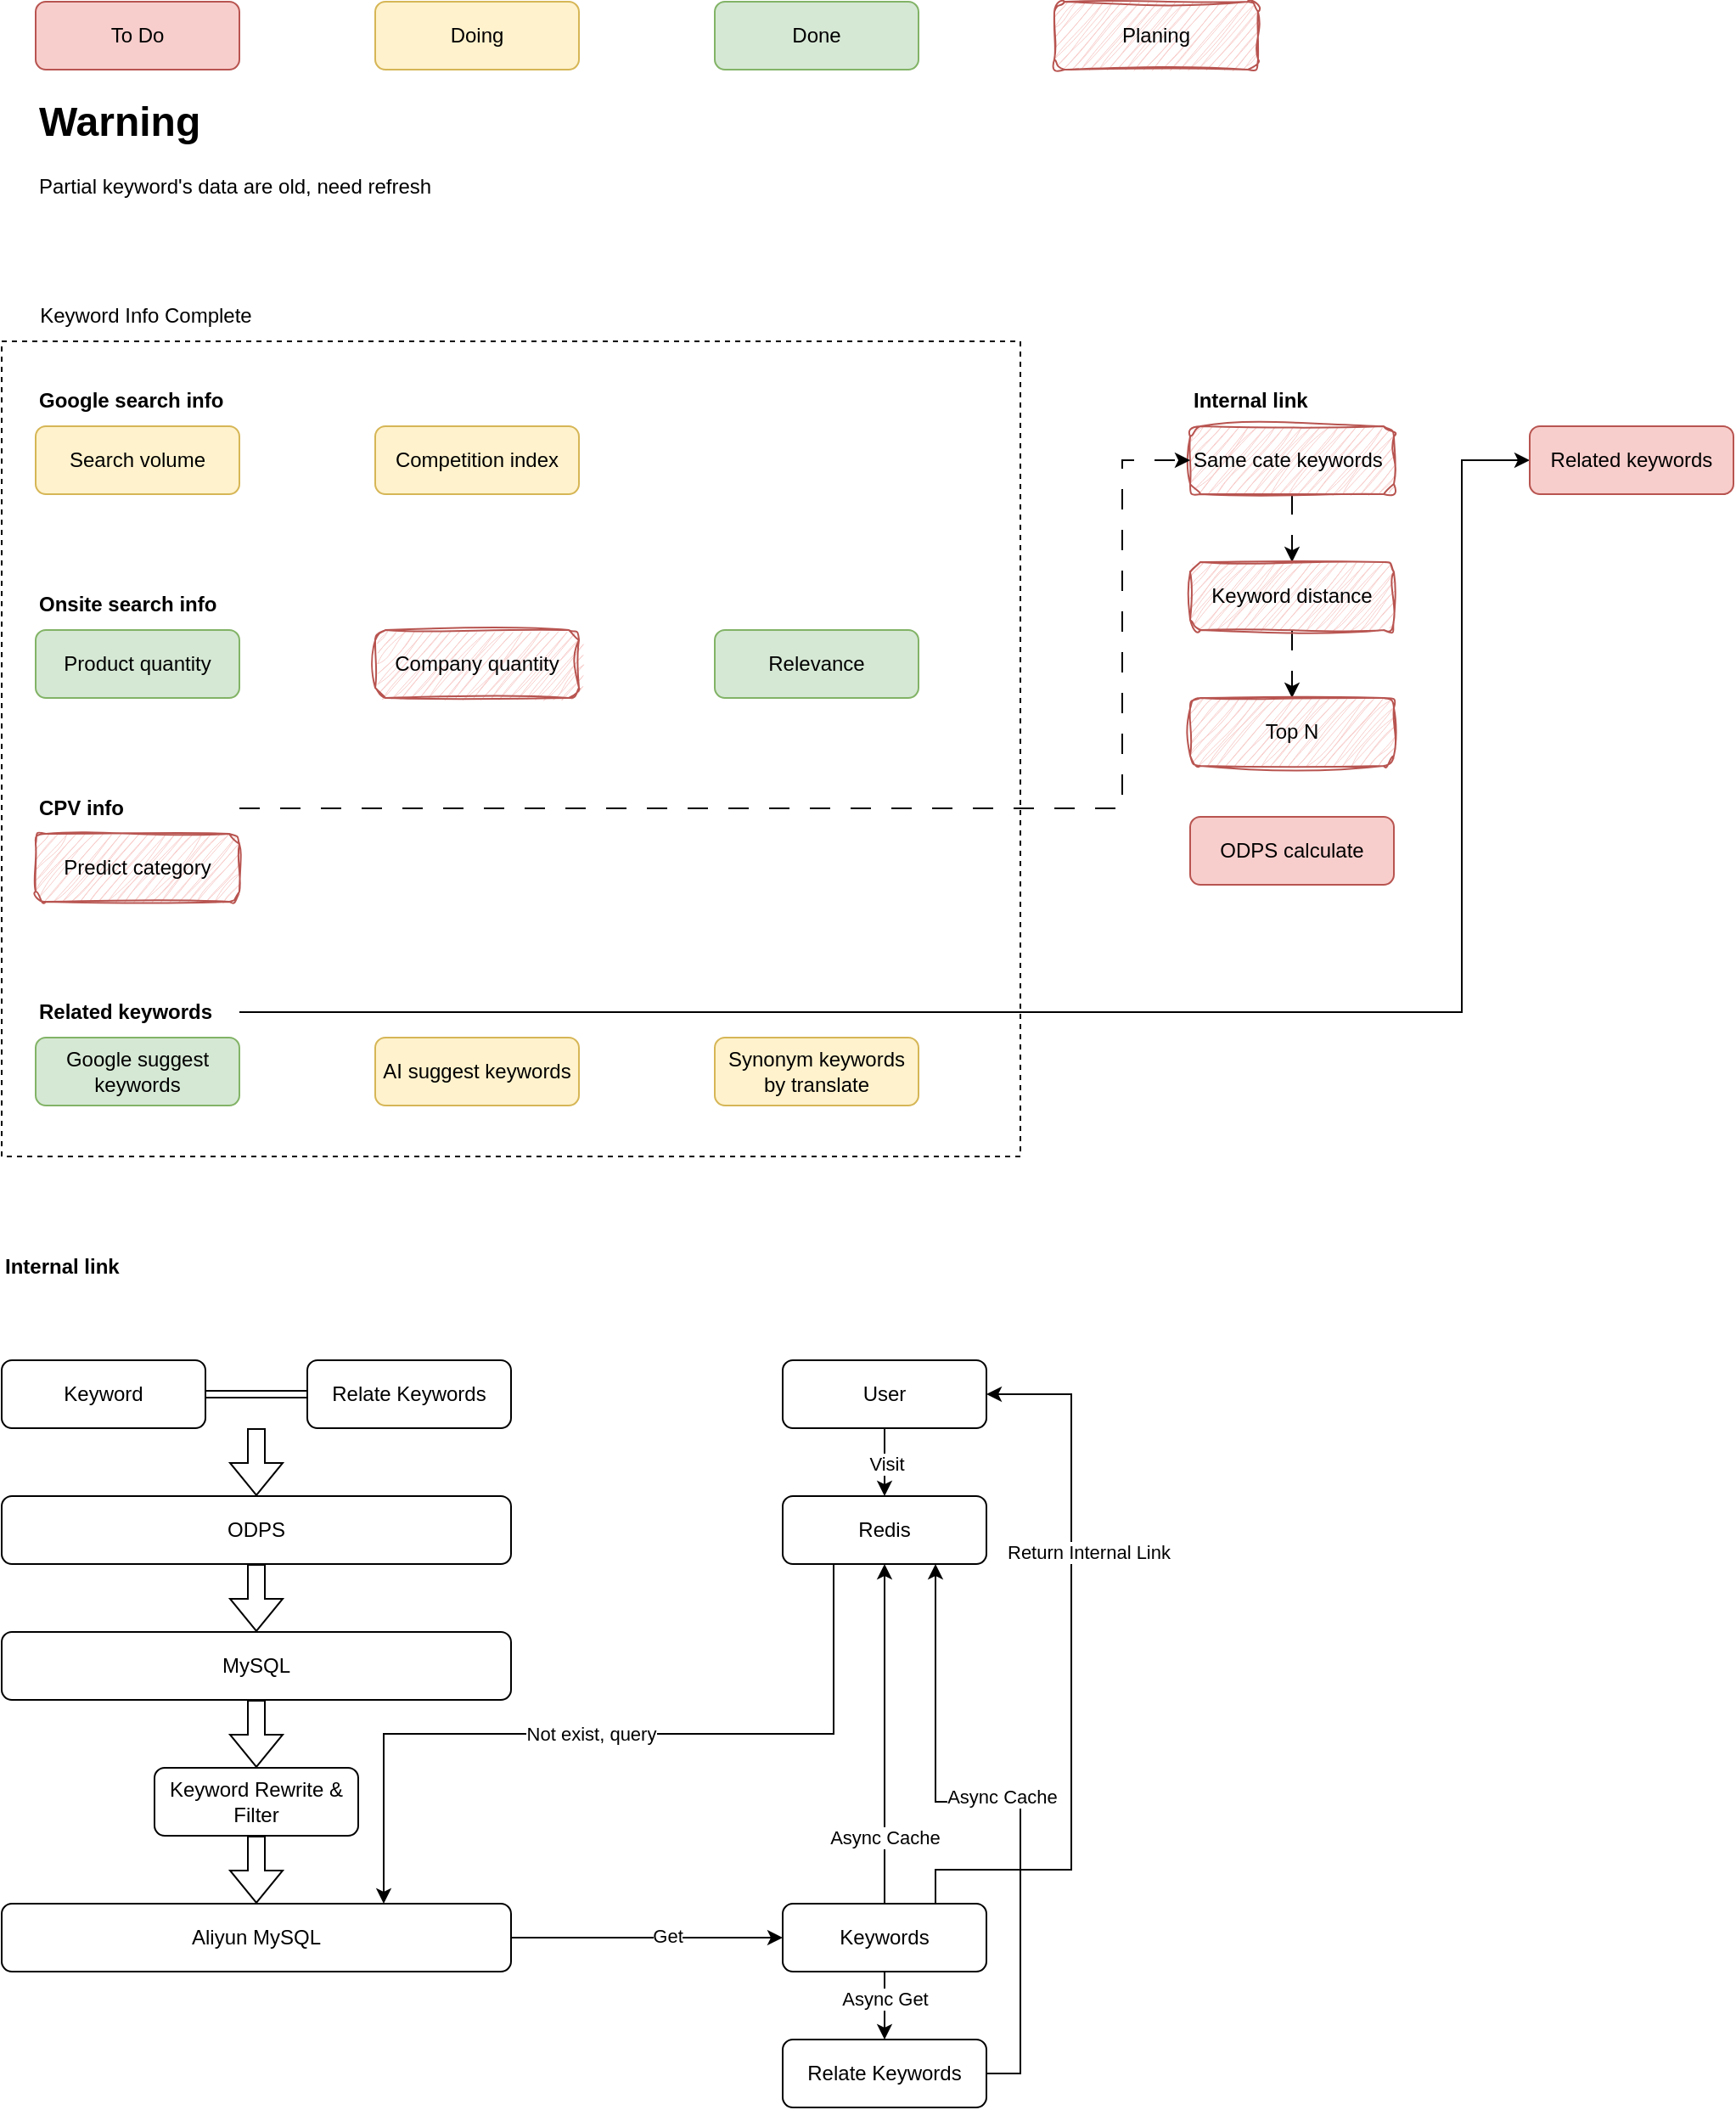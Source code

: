 <mxfile version="24.8.6">
  <diagram name="第 1 页" id="Ahy9z273mDnoItKWHtvz">
    <mxGraphModel dx="1417" dy="1819" grid="1" gridSize="10" guides="1" tooltips="1" connect="1" arrows="1" fold="1" page="1" pageScale="1" pageWidth="827" pageHeight="1169" math="0" shadow="0">
      <root>
        <mxCell id="0" />
        <mxCell id="1" parent="0" />
        <mxCell id="QLPklkZy8RkslpNxWZRx-1" value="" style="rounded=0;whiteSpace=wrap;html=1;fillColor=none;dashed=1;" parent="1" vertex="1">
          <mxGeometry x="60" y="80" width="600" height="480" as="geometry" />
        </mxCell>
        <mxCell id="ZgwYBRZ7Yv_oCQDFEMFJ-1" value="Search volume" style="rounded=1;whiteSpace=wrap;html=1;fillColor=#fff2cc;strokeColor=#d6b656;" parent="1" vertex="1">
          <mxGeometry x="80" y="130" width="120" height="40" as="geometry" />
        </mxCell>
        <mxCell id="ZgwYBRZ7Yv_oCQDFEMFJ-2" value="Google search info" style="text;html=1;align=left;verticalAlign=middle;whiteSpace=wrap;rounded=0;fontStyle=1" parent="1" vertex="1">
          <mxGeometry x="80" y="100" width="120" height="30" as="geometry" />
        </mxCell>
        <mxCell id="OpWzETZfZjG-gpqcdHy6-1" value="Google suggest keywords" style="rounded=1;whiteSpace=wrap;html=1;fillColor=#d5e8d4;strokeColor=#82b366;" parent="1" vertex="1">
          <mxGeometry x="80" y="490" width="120" height="40" as="geometry" />
        </mxCell>
        <mxCell id="OpWzETZfZjG-gpqcdHy6-23" style="edgeStyle=orthogonalEdgeStyle;rounded=0;orthogonalLoop=1;jettySize=auto;html=1;exitX=1;exitY=0.5;exitDx=0;exitDy=0;entryX=0;entryY=0.5;entryDx=0;entryDy=0;" parent="1" source="OpWzETZfZjG-gpqcdHy6-2" target="OpWzETZfZjG-gpqcdHy6-18" edge="1">
          <mxGeometry relative="1" as="geometry">
            <Array as="points">
              <mxPoint x="920" y="475" />
              <mxPoint x="920" y="150" />
            </Array>
          </mxGeometry>
        </mxCell>
        <mxCell id="OpWzETZfZjG-gpqcdHy6-2" value="Related keywords" style="text;html=1;align=left;verticalAlign=middle;whiteSpace=wrap;rounded=0;fontStyle=1" parent="1" vertex="1">
          <mxGeometry x="80" y="460" width="120" height="30" as="geometry" />
        </mxCell>
        <mxCell id="OpWzETZfZjG-gpqcdHy6-4" value="AI suggest keywords" style="rounded=1;whiteSpace=wrap;html=1;fillColor=#fff2cc;strokeColor=#d6b656;" parent="1" vertex="1">
          <mxGeometry x="280" y="490" width="120" height="40" as="geometry" />
        </mxCell>
        <mxCell id="OpWzETZfZjG-gpqcdHy6-30" style="edgeStyle=orthogonalEdgeStyle;rounded=0;orthogonalLoop=1;jettySize=auto;html=1;exitX=0.5;exitY=1;exitDx=0;exitDy=0;entryX=0.5;entryY=0;entryDx=0;entryDy=0;dashed=1;dashPattern=12 12;" parent="1" source="OpWzETZfZjG-gpqcdHy6-7" target="OpWzETZfZjG-gpqcdHy6-8" edge="1">
          <mxGeometry relative="1" as="geometry" />
        </mxCell>
        <mxCell id="OpWzETZfZjG-gpqcdHy6-7" value="Same cate keywords" style="rounded=1;whiteSpace=wrap;html=1;align=left;fillColor=#f8cecc;strokeColor=#b85450;sketch=1;curveFitting=1;jiggle=2;" parent="1" vertex="1">
          <mxGeometry x="760" y="130" width="120" height="40" as="geometry" />
        </mxCell>
        <mxCell id="OpWzETZfZjG-gpqcdHy6-31" style="edgeStyle=orthogonalEdgeStyle;rounded=0;orthogonalLoop=1;jettySize=auto;html=1;exitX=0.5;exitY=1;exitDx=0;exitDy=0;entryX=0.5;entryY=0;entryDx=0;entryDy=0;dashed=1;dashPattern=12 12;" parent="1" source="OpWzETZfZjG-gpqcdHy6-8" target="OpWzETZfZjG-gpqcdHy6-19" edge="1">
          <mxGeometry relative="1" as="geometry" />
        </mxCell>
        <mxCell id="OpWzETZfZjG-gpqcdHy6-8" value="Keyword distance" style="rounded=1;whiteSpace=wrap;html=1;sketch=1;curveFitting=1;jiggle=2;fillColor=#f8cecc;strokeColor=#b85450;" parent="1" vertex="1">
          <mxGeometry x="760" y="210" width="120" height="40" as="geometry" />
        </mxCell>
        <mxCell id="OpWzETZfZjG-gpqcdHy6-9" value="Competition index" style="rounded=1;whiteSpace=wrap;html=1;fillColor=#fff2cc;strokeColor=#d6b656;" parent="1" vertex="1">
          <mxGeometry x="280" y="130" width="120" height="40" as="geometry" />
        </mxCell>
        <mxCell id="OpWzETZfZjG-gpqcdHy6-11" value="Onsite search info" style="text;html=1;align=left;verticalAlign=middle;whiteSpace=wrap;rounded=0;fontStyle=1" parent="1" vertex="1">
          <mxGeometry x="80" y="220" width="110" height="30" as="geometry" />
        </mxCell>
        <mxCell id="OpWzETZfZjG-gpqcdHy6-12" value="Product quantity" style="rounded=1;whiteSpace=wrap;html=1;fillColor=#d5e8d4;strokeColor=#82b366;" parent="1" vertex="1">
          <mxGeometry x="80" y="250" width="120" height="40" as="geometry" />
        </mxCell>
        <mxCell id="OpWzETZfZjG-gpqcdHy6-13" value="Company quantity" style="rounded=1;whiteSpace=wrap;html=1;fillColor=#f8cecc;strokeColor=#b85450;sketch=1;curveFitting=1;jiggle=2;" parent="1" vertex="1">
          <mxGeometry x="280" y="250" width="120" height="40" as="geometry" />
        </mxCell>
        <mxCell id="OpWzETZfZjG-gpqcdHy6-14" value="Relevance" style="rounded=1;whiteSpace=wrap;html=1;fillColor=#d5e8d4;strokeColor=#82b366;" parent="1" vertex="1">
          <mxGeometry x="480" y="250" width="120" height="40" as="geometry" />
        </mxCell>
        <mxCell id="OpWzETZfZjG-gpqcdHy6-24" style="edgeStyle=orthogonalEdgeStyle;rounded=0;orthogonalLoop=1;jettySize=auto;html=1;entryX=0;entryY=0.5;entryDx=0;entryDy=0;align=left;dashed=1;dashPattern=12 12;" parent="1" source="OpWzETZfZjG-gpqcdHy6-15" target="OpWzETZfZjG-gpqcdHy6-7" edge="1">
          <mxGeometry relative="1" as="geometry">
            <Array as="points">
              <mxPoint x="720" y="355" />
              <mxPoint x="720" y="150" />
            </Array>
          </mxGeometry>
        </mxCell>
        <mxCell id="OpWzETZfZjG-gpqcdHy6-15" value="CPV info" style="text;html=1;align=left;verticalAlign=middle;whiteSpace=wrap;rounded=0;fillColor=none;fillStyle=auto;gradientColor=none;fontStyle=1" parent="1" vertex="1">
          <mxGeometry x="80" y="340" width="120" height="30" as="geometry" />
        </mxCell>
        <mxCell id="OpWzETZfZjG-gpqcdHy6-16" value="Predict category" style="rounded=1;whiteSpace=wrap;html=1;fillColor=#f8cecc;strokeColor=#b85450;sketch=1;curveFitting=1;jiggle=2;" parent="1" vertex="1">
          <mxGeometry x="80" y="370" width="120" height="40" as="geometry" />
        </mxCell>
        <mxCell id="OpWzETZfZjG-gpqcdHy6-17" value="Internal link" style="text;html=1;align=left;verticalAlign=middle;whiteSpace=wrap;rounded=0;fontStyle=1" parent="1" vertex="1">
          <mxGeometry x="760" y="100" width="110" height="30" as="geometry" />
        </mxCell>
        <mxCell id="OpWzETZfZjG-gpqcdHy6-18" value="Related keywords" style="rounded=1;whiteSpace=wrap;html=1;fillColor=#f8cecc;strokeColor=#b85450;" parent="1" vertex="1">
          <mxGeometry x="960" y="130" width="120" height="40" as="geometry" />
        </mxCell>
        <mxCell id="OpWzETZfZjG-gpqcdHy6-19" value="Top N" style="rounded=1;whiteSpace=wrap;html=1;sketch=1;curveFitting=1;jiggle=2;fillColor=#f8cecc;strokeColor=#b85450;" parent="1" vertex="1">
          <mxGeometry x="760" y="290" width="120" height="40" as="geometry" />
        </mxCell>
        <mxCell id="OpWzETZfZjG-gpqcdHy6-25" value="Doing" style="rounded=1;whiteSpace=wrap;html=1;fillColor=#fff2cc;strokeColor=#d6b656;" parent="1" vertex="1">
          <mxGeometry x="280" y="-120" width="120" height="40" as="geometry" />
        </mxCell>
        <mxCell id="OpWzETZfZjG-gpqcdHy6-26" value="To Do" style="rounded=1;whiteSpace=wrap;html=1;fillColor=#f8cecc;strokeColor=#b85450;" parent="1" vertex="1">
          <mxGeometry x="80" y="-120" width="120" height="40" as="geometry" />
        </mxCell>
        <mxCell id="OpWzETZfZjG-gpqcdHy6-27" value="Done" style="rounded=1;whiteSpace=wrap;html=1;fillColor=#d5e8d4;strokeColor=#82b366;" parent="1" vertex="1">
          <mxGeometry x="480" y="-120" width="120" height="40" as="geometry" />
        </mxCell>
        <mxCell id="OpWzETZfZjG-gpqcdHy6-28" value="Planing" style="rounded=1;whiteSpace=wrap;html=1;align=center;fillColor=#f8cecc;strokeColor=#b85450;sketch=1;curveFitting=1;jiggle=2;" parent="1" vertex="1">
          <mxGeometry x="680" y="-120" width="120" height="40" as="geometry" />
        </mxCell>
        <mxCell id="OpWzETZfZjG-gpqcdHy6-29" value="&lt;h1 style=&quot;margin-top: 0px;&quot;&gt;Warning&lt;/h1&gt;&lt;div&gt;Partial keyword&#39;s data are old, need refresh&lt;/div&gt;" style="text;html=1;whiteSpace=wrap;overflow=hidden;rounded=0;" parent="1" vertex="1">
          <mxGeometry x="80" y="-70" width="370" height="70" as="geometry" />
        </mxCell>
        <mxCell id="O7_T1QlpKEXNUx2ZE2-n-1" value="Synonym keywords by translate" style="rounded=1;whiteSpace=wrap;html=1;fillColor=#fff2cc;strokeColor=#d6b656;" parent="1" vertex="1">
          <mxGeometry x="480" y="490" width="120" height="40" as="geometry" />
        </mxCell>
        <mxCell id="QLPklkZy8RkslpNxWZRx-2" value="Keyword Info Complete" style="text;html=1;align=center;verticalAlign=middle;whiteSpace=wrap;rounded=0;" parent="1" vertex="1">
          <mxGeometry x="80" y="50" width="130" height="30" as="geometry" />
        </mxCell>
        <mxCell id="PvPpvk-Yxe5Tvdq7k4N1-1" value="ODPS calculate" style="rounded=1;whiteSpace=wrap;html=1;fillColor=#f8cecc;strokeColor=#b85450;" parent="1" vertex="1">
          <mxGeometry x="760" y="360" width="120" height="40" as="geometry" />
        </mxCell>
        <mxCell id="R172kMagoOxk6Mx1gbNo-3" value="Internal link" style="text;html=1;align=left;verticalAlign=middle;whiteSpace=wrap;rounded=0;fontStyle=1" parent="1" vertex="1">
          <mxGeometry x="60" y="610" width="110" height="30" as="geometry" />
        </mxCell>
        <mxCell id="SXK19-3dQCqhiTptEsW_-3" style="edgeStyle=orthogonalEdgeStyle;rounded=0;orthogonalLoop=1;jettySize=auto;html=1;exitX=1;exitY=0.5;exitDx=0;exitDy=0;entryX=0;entryY=0.5;entryDx=0;entryDy=0;shape=link;" edge="1" parent="1" source="SXK19-3dQCqhiTptEsW_-1" target="SXK19-3dQCqhiTptEsW_-2">
          <mxGeometry relative="1" as="geometry" />
        </mxCell>
        <mxCell id="SXK19-3dQCqhiTptEsW_-1" value="Keyword" style="rounded=1;whiteSpace=wrap;html=1;" vertex="1" parent="1">
          <mxGeometry x="60" y="680" width="120" height="40" as="geometry" />
        </mxCell>
        <mxCell id="SXK19-3dQCqhiTptEsW_-2" value="Relate Keywords" style="rounded=1;whiteSpace=wrap;html=1;" vertex="1" parent="1">
          <mxGeometry x="240" y="680" width="120" height="40" as="geometry" />
        </mxCell>
        <mxCell id="SXK19-3dQCqhiTptEsW_-14" style="edgeStyle=orthogonalEdgeStyle;rounded=0;orthogonalLoop=1;jettySize=auto;html=1;exitX=0.5;exitY=1;exitDx=0;exitDy=0;entryX=0.5;entryY=0;entryDx=0;entryDy=0;shape=flexArrow;" edge="1" parent="1" source="SXK19-3dQCqhiTptEsW_-4" target="SXK19-3dQCqhiTptEsW_-6">
          <mxGeometry relative="1" as="geometry" />
        </mxCell>
        <mxCell id="SXK19-3dQCqhiTptEsW_-4" value="MySQL" style="rounded=1;whiteSpace=wrap;html=1;" vertex="1" parent="1">
          <mxGeometry x="60" y="840" width="300" height="40" as="geometry" />
        </mxCell>
        <mxCell id="SXK19-3dQCqhiTptEsW_-13" style="edgeStyle=orthogonalEdgeStyle;rounded=0;orthogonalLoop=1;jettySize=auto;html=1;exitX=0.5;exitY=1;exitDx=0;exitDy=0;entryX=0.5;entryY=0;entryDx=0;entryDy=0;shape=flexArrow;" edge="1" parent="1" source="SXK19-3dQCqhiTptEsW_-5" target="SXK19-3dQCqhiTptEsW_-4">
          <mxGeometry relative="1" as="geometry" />
        </mxCell>
        <mxCell id="SXK19-3dQCqhiTptEsW_-5" value="ODPS" style="rounded=1;whiteSpace=wrap;html=1;" vertex="1" parent="1">
          <mxGeometry x="60" y="760" width="300" height="40" as="geometry" />
        </mxCell>
        <mxCell id="SXK19-3dQCqhiTptEsW_-15" style="edgeStyle=orthogonalEdgeStyle;rounded=0;orthogonalLoop=1;jettySize=auto;html=1;exitX=0.5;exitY=1;exitDx=0;exitDy=0;shape=flexArrow;" edge="1" parent="1" source="SXK19-3dQCqhiTptEsW_-6" target="SXK19-3dQCqhiTptEsW_-7">
          <mxGeometry relative="1" as="geometry" />
        </mxCell>
        <mxCell id="SXK19-3dQCqhiTptEsW_-6" value="Keyword Rewrite &amp;amp; Filter" style="rounded=1;whiteSpace=wrap;html=1;" vertex="1" parent="1">
          <mxGeometry x="150" y="920" width="120" height="40" as="geometry" />
        </mxCell>
        <mxCell id="SXK19-3dQCqhiTptEsW_-22" style="edgeStyle=orthogonalEdgeStyle;rounded=0;orthogonalLoop=1;jettySize=auto;html=1;exitX=1;exitY=0.5;exitDx=0;exitDy=0;entryX=0;entryY=0.5;entryDx=0;entryDy=0;" edge="1" parent="1" source="SXK19-3dQCqhiTptEsW_-7" target="SXK19-3dQCqhiTptEsW_-11">
          <mxGeometry relative="1" as="geometry" />
        </mxCell>
        <mxCell id="SXK19-3dQCqhiTptEsW_-28" value="Get" style="edgeLabel;html=1;align=center;verticalAlign=middle;resizable=0;points=[];" vertex="1" connectable="0" parent="SXK19-3dQCqhiTptEsW_-22">
          <mxGeometry x="0.15" y="2" relative="1" as="geometry">
            <mxPoint y="1" as="offset" />
          </mxGeometry>
        </mxCell>
        <mxCell id="SXK19-3dQCqhiTptEsW_-7" value="Aliyun MySQL" style="rounded=1;whiteSpace=wrap;html=1;" vertex="1" parent="1">
          <mxGeometry x="60" y="1000" width="300" height="40" as="geometry" />
        </mxCell>
        <mxCell id="SXK19-3dQCqhiTptEsW_-16" style="edgeStyle=orthogonalEdgeStyle;rounded=0;orthogonalLoop=1;jettySize=auto;html=1;exitX=0.5;exitY=1;exitDx=0;exitDy=0;entryX=0.5;entryY=0;entryDx=0;entryDy=0;" edge="1" parent="1" source="SXK19-3dQCqhiTptEsW_-8" target="SXK19-3dQCqhiTptEsW_-9">
          <mxGeometry relative="1" as="geometry" />
        </mxCell>
        <mxCell id="SXK19-3dQCqhiTptEsW_-26" value="Visit" style="edgeLabel;html=1;align=center;verticalAlign=middle;resizable=0;points=[];" vertex="1" connectable="0" parent="SXK19-3dQCqhiTptEsW_-16">
          <mxGeometry x="0.025" y="1" relative="1" as="geometry">
            <mxPoint as="offset" />
          </mxGeometry>
        </mxCell>
        <mxCell id="SXK19-3dQCqhiTptEsW_-8" value="User" style="rounded=1;whiteSpace=wrap;html=1;" vertex="1" parent="1">
          <mxGeometry x="520" y="680" width="120" height="40" as="geometry" />
        </mxCell>
        <mxCell id="SXK19-3dQCqhiTptEsW_-24" style="edgeStyle=orthogonalEdgeStyle;rounded=0;orthogonalLoop=1;jettySize=auto;html=1;exitX=0.25;exitY=1;exitDx=0;exitDy=0;entryX=0.75;entryY=0;entryDx=0;entryDy=0;" edge="1" parent="1" source="SXK19-3dQCqhiTptEsW_-9" target="SXK19-3dQCqhiTptEsW_-7">
          <mxGeometry relative="1" as="geometry" />
        </mxCell>
        <mxCell id="SXK19-3dQCqhiTptEsW_-27" value="Not exist, query" style="edgeLabel;html=1;align=center;verticalAlign=middle;resizable=0;points=[];" vertex="1" connectable="0" parent="SXK19-3dQCqhiTptEsW_-24">
          <mxGeometry x="0.045" relative="1" as="geometry">
            <mxPoint as="offset" />
          </mxGeometry>
        </mxCell>
        <mxCell id="SXK19-3dQCqhiTptEsW_-9" value="Redis" style="rounded=1;whiteSpace=wrap;html=1;" vertex="1" parent="1">
          <mxGeometry x="520" y="760" width="120" height="40" as="geometry" />
        </mxCell>
        <mxCell id="SXK19-3dQCqhiTptEsW_-25" style="edgeStyle=orthogonalEdgeStyle;rounded=0;orthogonalLoop=1;jettySize=auto;html=1;exitX=0.5;exitY=0;exitDx=0;exitDy=0;entryX=0.5;entryY=1;entryDx=0;entryDy=0;" edge="1" parent="1" source="SXK19-3dQCqhiTptEsW_-11" target="SXK19-3dQCqhiTptEsW_-9">
          <mxGeometry relative="1" as="geometry" />
        </mxCell>
        <mxCell id="SXK19-3dQCqhiTptEsW_-29" value="Async Cache" style="edgeLabel;html=1;align=center;verticalAlign=middle;resizable=0;points=[];" vertex="1" connectable="0" parent="SXK19-3dQCqhiTptEsW_-25">
          <mxGeometry x="-0.165" relative="1" as="geometry">
            <mxPoint y="44" as="offset" />
          </mxGeometry>
        </mxCell>
        <mxCell id="SXK19-3dQCqhiTptEsW_-30" style="edgeStyle=orthogonalEdgeStyle;rounded=0;orthogonalLoop=1;jettySize=auto;html=1;exitX=0.5;exitY=1;exitDx=0;exitDy=0;entryX=0.5;entryY=0;entryDx=0;entryDy=0;" edge="1" parent="1" source="SXK19-3dQCqhiTptEsW_-11" target="SXK19-3dQCqhiTptEsW_-21">
          <mxGeometry relative="1" as="geometry" />
        </mxCell>
        <mxCell id="SXK19-3dQCqhiTptEsW_-31" value="Async Get" style="edgeLabel;html=1;align=center;verticalAlign=middle;resizable=0;points=[];" vertex="1" connectable="0" parent="SXK19-3dQCqhiTptEsW_-30">
          <mxGeometry x="-0.225" relative="1" as="geometry">
            <mxPoint as="offset" />
          </mxGeometry>
        </mxCell>
        <mxCell id="SXK19-3dQCqhiTptEsW_-35" style="edgeStyle=orthogonalEdgeStyle;rounded=0;orthogonalLoop=1;jettySize=auto;html=1;exitX=0.75;exitY=0;exitDx=0;exitDy=0;entryX=1;entryY=0.5;entryDx=0;entryDy=0;" edge="1" parent="1" source="SXK19-3dQCqhiTptEsW_-11" target="SXK19-3dQCqhiTptEsW_-8">
          <mxGeometry relative="1" as="geometry">
            <Array as="points">
              <mxPoint x="610" y="980" />
              <mxPoint x="690" y="980" />
              <mxPoint x="690" y="700" />
            </Array>
          </mxGeometry>
        </mxCell>
        <mxCell id="SXK19-3dQCqhiTptEsW_-36" value="Return Internal Link" style="edgeLabel;html=1;align=center;verticalAlign=middle;resizable=0;points=[];" vertex="1" connectable="0" parent="SXK19-3dQCqhiTptEsW_-35">
          <mxGeometry x="0.337" y="-1" relative="1" as="geometry">
            <mxPoint x="9" as="offset" />
          </mxGeometry>
        </mxCell>
        <mxCell id="SXK19-3dQCqhiTptEsW_-11" value="Keywords" style="rounded=1;whiteSpace=wrap;html=1;" vertex="1" parent="1">
          <mxGeometry x="520" y="1000" width="120" height="40" as="geometry" />
        </mxCell>
        <mxCell id="SXK19-3dQCqhiTptEsW_-12" value="" style="shape=flexArrow;endArrow=classic;html=1;rounded=0;" edge="1" parent="1" target="SXK19-3dQCqhiTptEsW_-5">
          <mxGeometry width="50" height="50" relative="1" as="geometry">
            <mxPoint x="210" y="720" as="sourcePoint" />
            <mxPoint x="750" y="910" as="targetPoint" />
          </mxGeometry>
        </mxCell>
        <mxCell id="SXK19-3dQCqhiTptEsW_-32" style="edgeStyle=orthogonalEdgeStyle;rounded=0;orthogonalLoop=1;jettySize=auto;html=1;exitX=1;exitY=0.5;exitDx=0;exitDy=0;entryX=0.75;entryY=1;entryDx=0;entryDy=0;" edge="1" parent="1" source="SXK19-3dQCqhiTptEsW_-21" target="SXK19-3dQCqhiTptEsW_-9">
          <mxGeometry relative="1" as="geometry" />
        </mxCell>
        <mxCell id="SXK19-3dQCqhiTptEsW_-33" value="Async Cache" style="edgeLabel;html=1;align=center;verticalAlign=middle;resizable=0;points=[];" vertex="1" connectable="0" parent="SXK19-3dQCqhiTptEsW_-32">
          <mxGeometry x="0.032" y="-3" relative="1" as="geometry">
            <mxPoint as="offset" />
          </mxGeometry>
        </mxCell>
        <mxCell id="SXK19-3dQCqhiTptEsW_-21" value="Relate Keywords" style="rounded=1;whiteSpace=wrap;html=1;" vertex="1" parent="1">
          <mxGeometry x="520" y="1080" width="120" height="40" as="geometry" />
        </mxCell>
      </root>
    </mxGraphModel>
  </diagram>
</mxfile>
